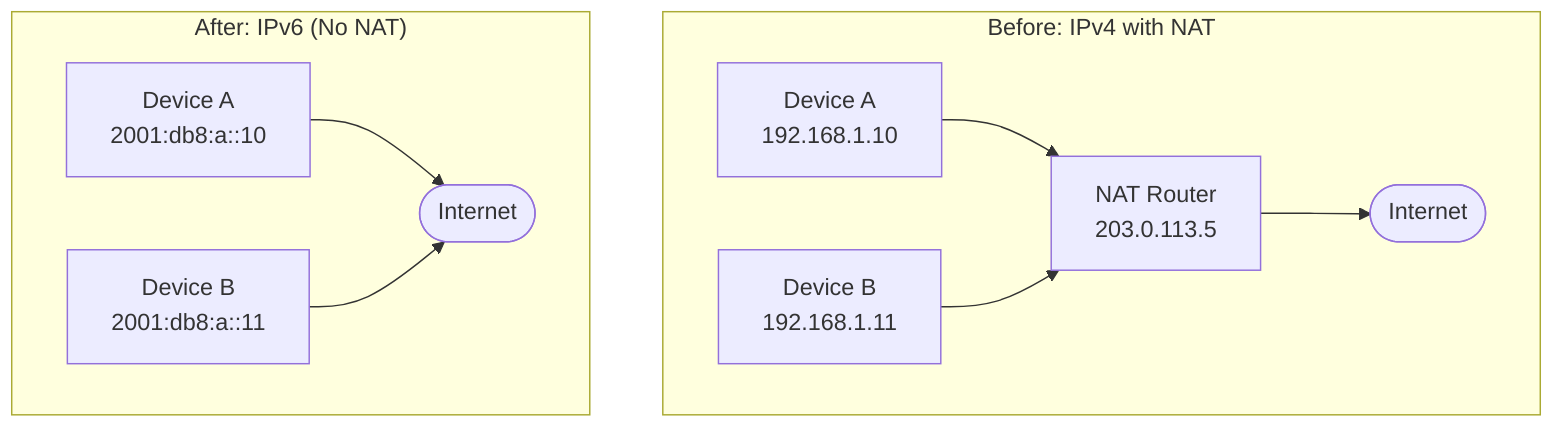 graph TD
    subgraph "Before: IPv4 with NAT"
        direction LR
        X["NAT Router <br> 203.0.113.5"] --> Internet4([Internet])
        IP4_A["Device A <br> 192.168.1.10"] --> X
        IP4_B["Device B <br> 192.168.1.11"] --> X
    end
    subgraph "After: IPv6 (No NAT)"
        direction LR
        IP6_A["Device A <br> 2001:db8:a::10"] --> Internet6([Internet])
        IP6_B["Device B <br> 2001:db8:a::11"] --> Internet6
    end